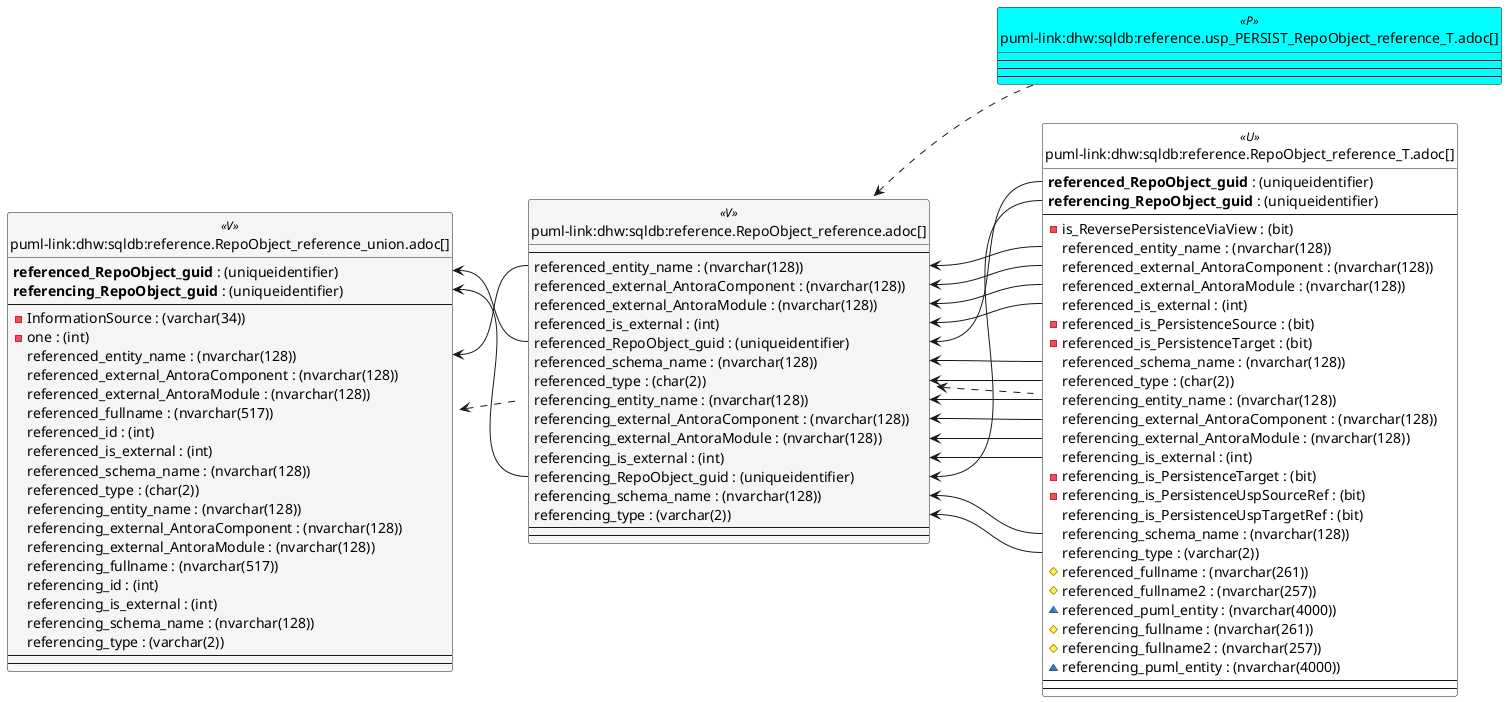 @startuml
left to right direction
'top to bottom direction
hide circle
'avoide "." issues:
set namespaceSeparator none


skinparam class {
  BackgroundColor White
  BackgroundColor<<FN>> Yellow
  BackgroundColor<<FS>> Yellow
  BackgroundColor<<FT>> LightGray
  BackgroundColor<<IF>> Yellow
  BackgroundColor<<IS>> Yellow
  BackgroundColor<<P>> Aqua
  BackgroundColor<<PC>> Aqua
  BackgroundColor<<SN>> Yellow
  BackgroundColor<<SO>> SlateBlue
  BackgroundColor<<TF>> LightGray
  BackgroundColor<<TR>> Tomato
  BackgroundColor<<U>> White
  BackgroundColor<<V>> WhiteSmoke
  BackgroundColor<<X>> Aqua
  BackgroundColor<<external>> AliceBlue
}


entity "puml-link:dhw:sqldb:reference.RepoObject_reference.adoc[]" as reference.RepoObject_reference << V >> {
  --
  referenced_entity_name : (nvarchar(128))
  referenced_external_AntoraComponent : (nvarchar(128))
  referenced_external_AntoraModule : (nvarchar(128))
  referenced_is_external : (int)
  referenced_RepoObject_guid : (uniqueidentifier)
  referenced_schema_name : (nvarchar(128))
  referenced_type : (char(2))
  referencing_entity_name : (nvarchar(128))
  referencing_external_AntoraComponent : (nvarchar(128))
  referencing_external_AntoraModule : (nvarchar(128))
  referencing_is_external : (int)
  referencing_RepoObject_guid : (uniqueidentifier)
  referencing_schema_name : (nvarchar(128))
  referencing_type : (varchar(2))
  --
  --
}

entity "puml-link:dhw:sqldb:reference.RepoObject_reference_T.adoc[]" as reference.RepoObject_reference_T << U >> {
  **referenced_RepoObject_guid** : (uniqueidentifier)
  **referencing_RepoObject_guid** : (uniqueidentifier)
  --
  - is_ReversePersistenceViaView : (bit)
  referenced_entity_name : (nvarchar(128))
  referenced_external_AntoraComponent : (nvarchar(128))
  referenced_external_AntoraModule : (nvarchar(128))
  referenced_is_external : (int)
  - referenced_is_PersistenceSource : (bit)
  - referenced_is_PersistenceTarget : (bit)
  referenced_schema_name : (nvarchar(128))
  referenced_type : (char(2))
  referencing_entity_name : (nvarchar(128))
  referencing_external_AntoraComponent : (nvarchar(128))
  referencing_external_AntoraModule : (nvarchar(128))
  referencing_is_external : (int)
  - referencing_is_PersistenceTarget : (bit)
  - referencing_is_PersistenceUspSourceRef : (bit)
  referencing_is_PersistenceUspTargetRef : (bit)
  referencing_schema_name : (nvarchar(128))
  referencing_type : (varchar(2))
  # referenced_fullname : (nvarchar(261))
  # referenced_fullname2 : (nvarchar(257))
  ~ referenced_puml_entity : (nvarchar(4000))
  # referencing_fullname : (nvarchar(261))
  # referencing_fullname2 : (nvarchar(257))
  ~ referencing_puml_entity : (nvarchar(4000))
  --
  --
}

entity "puml-link:dhw:sqldb:reference.RepoObject_reference_union.adoc[]" as reference.RepoObject_reference_union << V >> {
  **referenced_RepoObject_guid** : (uniqueidentifier)
  **referencing_RepoObject_guid** : (uniqueidentifier)
  --
  - InformationSource : (varchar(34))
  - one : (int)
  referenced_entity_name : (nvarchar(128))
  referenced_external_AntoraComponent : (nvarchar(128))
  referenced_external_AntoraModule : (nvarchar(128))
  referenced_fullname : (nvarchar(517))
  referenced_id : (int)
  referenced_is_external : (int)
  referenced_schema_name : (nvarchar(128))
  referenced_type : (char(2))
  referencing_entity_name : (nvarchar(128))
  referencing_external_AntoraComponent : (nvarchar(128))
  referencing_external_AntoraModule : (nvarchar(128))
  referencing_fullname : (nvarchar(517))
  referencing_id : (int)
  referencing_is_external : (int)
  referencing_schema_name : (nvarchar(128))
  referencing_type : (varchar(2))
  --
  --
}

entity "puml-link:dhw:sqldb:reference.usp_PERSIST_RepoObject_reference_T.adoc[]" as reference.usp_PERSIST_RepoObject_reference_T << P >> {
  --
  --
  --
}

reference.RepoObject_reference <.. reference.RepoObject_reference_T
reference.RepoObject_reference <.. reference.usp_PERSIST_RepoObject_reference_T
reference.RepoObject_reference_union <.. reference.RepoObject_reference
"reference.RepoObject_reference::referenced_entity_name" <-- "reference.RepoObject_reference_T::referenced_entity_name"
"reference.RepoObject_reference::referenced_external_AntoraComponent" <-- "reference.RepoObject_reference_T::referenced_external_AntoraComponent"
"reference.RepoObject_reference::referenced_external_AntoraModule" <-- "reference.RepoObject_reference_T::referenced_external_AntoraModule"
"reference.RepoObject_reference::referenced_is_external" <-- "reference.RepoObject_reference_T::referenced_is_external"
"reference.RepoObject_reference::referenced_RepoObject_guid" <-- "reference.RepoObject_reference_T::referenced_RepoObject_guid"
"reference.RepoObject_reference::referenced_schema_name" <-- "reference.RepoObject_reference_T::referenced_schema_name"
"reference.RepoObject_reference::referenced_type" <-- "reference.RepoObject_reference_T::referenced_type"
"reference.RepoObject_reference::referencing_entity_name" <-- "reference.RepoObject_reference_T::referencing_entity_name"
"reference.RepoObject_reference::referencing_external_AntoraComponent" <-- "reference.RepoObject_reference_T::referencing_external_AntoraComponent"
"reference.RepoObject_reference::referencing_external_AntoraModule" <-- "reference.RepoObject_reference_T::referencing_external_AntoraModule"
"reference.RepoObject_reference::referencing_is_external" <-- "reference.RepoObject_reference_T::referencing_is_external"
"reference.RepoObject_reference::referencing_RepoObject_guid" <-- "reference.RepoObject_reference_T::referencing_RepoObject_guid"
"reference.RepoObject_reference::referencing_schema_name" <-- "reference.RepoObject_reference_T::referencing_schema_name"
"reference.RepoObject_reference::referencing_type" <-- "reference.RepoObject_reference_T::referencing_type"
"reference.RepoObject_reference_union::referenced_entity_name" <-- "reference.RepoObject_reference::referenced_entity_name"
"reference.RepoObject_reference_union::referenced_RepoObject_guid" <-- "reference.RepoObject_reference::referenced_RepoObject_guid"
"reference.RepoObject_reference_union::referencing_RepoObject_guid" <-- "reference.RepoObject_reference::referencing_RepoObject_guid"
@enduml

